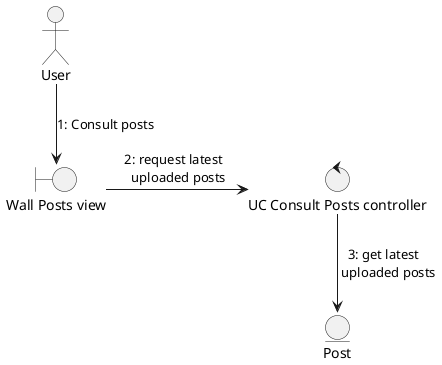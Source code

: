 @startuml consultar publicaciones
actor User
boundary "Wall Posts view" as view
User-->view :1: Consult posts
control "UC Consult Posts controller" as controller
view-r->controller :2: request latest  \n uploaded posts
entity "Post" as P
controller-->P :3: get latest  \n uploaded posts
@enduml